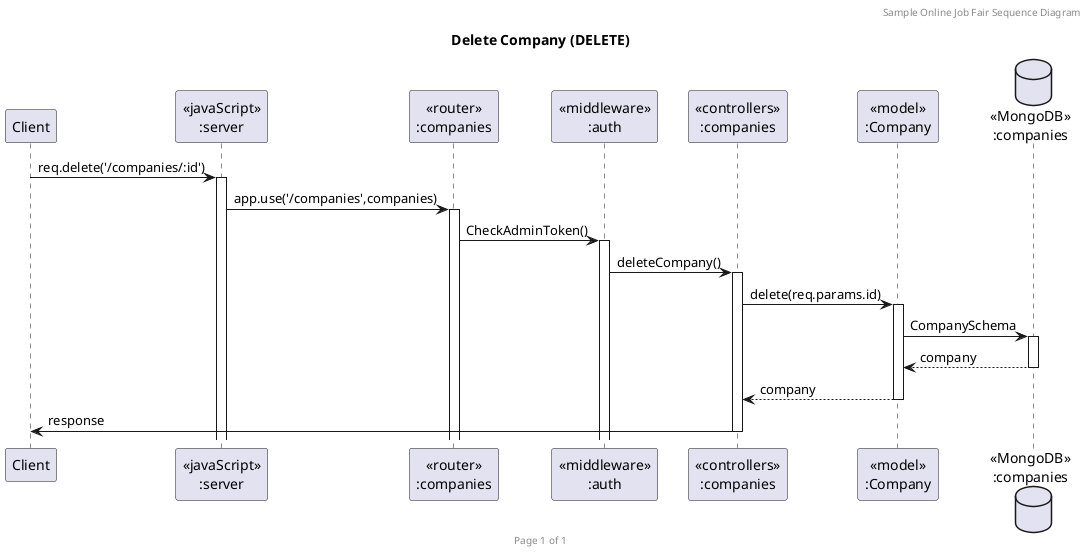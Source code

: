 @startuml Manage Company (DELETE)

header Sample Online Job Fair Sequence Diagram
footer Page %page% of %lastpage%
title "Delete Company (DELETE)"

participant "Client" as client
participant "<<javaScript>>\n:server" as server
participant "<<router>>\n:companies" as routerCompanies
participant "<<middleware>>\n:auth" as authMiddleware
participant "<<controllers>>\n:companies" as controllersCompanies
participant "<<model>>\n:Company" as modelCompany
database "<<MongoDB>>\n:companies" as CompaniesDatabase

client->server ++:req.delete('/companies/:id')
server->routerCompanies ++:app.use('/companies',companies)
routerCompanies -> authMiddleware ++: CheckAdminToken()
authMiddleware -> controllersCompanies ++:deleteCompany()
controllersCompanies -> modelCompany ++:delete(req.params.id)
modelCompany -> CompaniesDatabase ++: CompanySchema
CompaniesDatabase --> modelCompany --: company
controllersCompanies <-- modelCompany --: company
controllersCompanies->client --:response



@enduml
